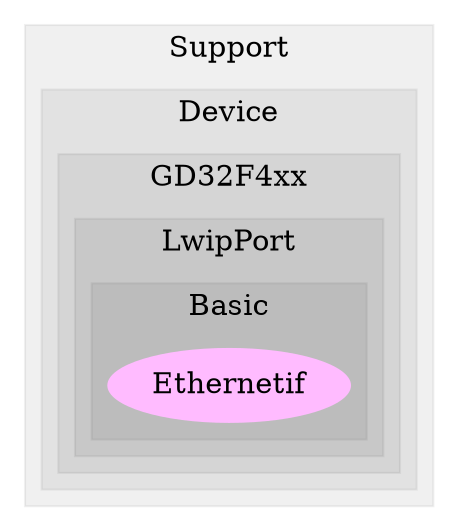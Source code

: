 digraph G {
size="6,4";
ratio="fill";
subgraph cluster_0 {
label="Support";
color="#0000000F";
style="filled";
subgraph cluster_1 {
label="Device";
color="#0000000F";
style="filled";
subgraph cluster_2 {
label="GD32F4xx";
color="#0000000F";
style="filled";
subgraph cluster_3 {
label="LwipPort";
color="#0000000F";
style="filled";
subgraph cluster_4 {
label="Basic";
color="#0000000F";
style="filled";
u0[label="Ethernetif",style="filled",fillcolor="#ffbbff",penwidth="0"];

}

}

}

}

}

}
